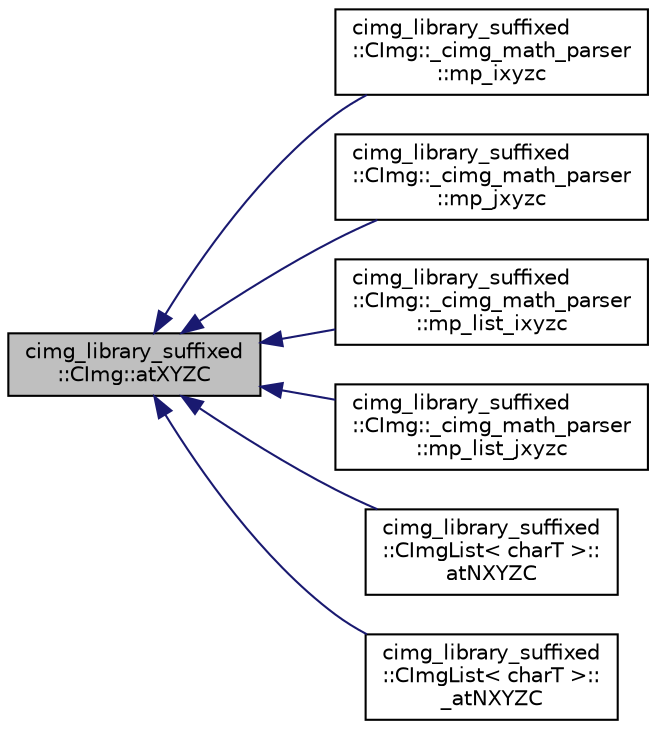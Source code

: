 digraph "cimg_library_suffixed::CImg::atXYZC"
{
  edge [fontname="Helvetica",fontsize="10",labelfontname="Helvetica",labelfontsize="10"];
  node [fontname="Helvetica",fontsize="10",shape=record];
  rankdir="LR";
  Node540 [label="cimg_library_suffixed\l::CImg::atXYZC",height=0.2,width=0.4,color="black", fillcolor="grey75", style="filled", fontcolor="black"];
  Node540 -> Node541 [dir="back",color="midnightblue",fontsize="10",style="solid",fontname="Helvetica"];
  Node541 [label="cimg_library_suffixed\l::CImg::_cimg_math_parser\l::mp_ixyzc",height=0.2,width=0.4,color="black", fillcolor="white", style="filled",URL="$structcimg__library__suffixed_1_1_c_img_1_1__cimg__math__parser.html#adccb19bacb29f24ee9b582ffdab1ce87"];
  Node540 -> Node542 [dir="back",color="midnightblue",fontsize="10",style="solid",fontname="Helvetica"];
  Node542 [label="cimg_library_suffixed\l::CImg::_cimg_math_parser\l::mp_jxyzc",height=0.2,width=0.4,color="black", fillcolor="white", style="filled",URL="$structcimg__library__suffixed_1_1_c_img_1_1__cimg__math__parser.html#ab65aef2aad83c05094346595eebd5051"];
  Node540 -> Node543 [dir="back",color="midnightblue",fontsize="10",style="solid",fontname="Helvetica"];
  Node543 [label="cimg_library_suffixed\l::CImg::_cimg_math_parser\l::mp_list_ixyzc",height=0.2,width=0.4,color="black", fillcolor="white", style="filled",URL="$structcimg__library__suffixed_1_1_c_img_1_1__cimg__math__parser.html#af4383fa9613e2534570a889e24d06b5a"];
  Node540 -> Node544 [dir="back",color="midnightblue",fontsize="10",style="solid",fontname="Helvetica"];
  Node544 [label="cimg_library_suffixed\l::CImg::_cimg_math_parser\l::mp_list_jxyzc",height=0.2,width=0.4,color="black", fillcolor="white", style="filled",URL="$structcimg__library__suffixed_1_1_c_img_1_1__cimg__math__parser.html#a1f3648a3f11256430d982c9c6e8debe4"];
  Node540 -> Node545 [dir="back",color="midnightblue",fontsize="10",style="solid",fontname="Helvetica"];
  Node545 [label="cimg_library_suffixed\l::CImgList\< charT \>::\latNXYZC",height=0.2,width=0.4,color="black", fillcolor="white", style="filled",URL="$structcimg__library__suffixed_1_1_c_img_list.html#ab8413990f4da9c946b2506c768d3e90b",tooltip="Access to pixel value with Dirichlet boundary conditions . "];
  Node540 -> Node546 [dir="back",color="midnightblue",fontsize="10",style="solid",fontname="Helvetica"];
  Node546 [label="cimg_library_suffixed\l::CImgList\< charT \>::\l_atNXYZC",height=0.2,width=0.4,color="black", fillcolor="white", style="filled",URL="$structcimg__library__suffixed_1_1_c_img_list.html#a6460f15169915e51268e62d8c2fd4c28"];
}
